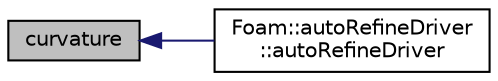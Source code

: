 digraph "curvature"
{
  bgcolor="transparent";
  edge [fontname="Helvetica",fontsize="10",labelfontname="Helvetica",labelfontsize="10"];
  node [fontname="Helvetica",fontsize="10",shape=record];
  rankdir="LR";
  Node1 [label="curvature",height=0.2,width=0.4,color="black", fillcolor="grey75", style="filled", fontcolor="black"];
  Node1 -> Node2 [dir="back",color="midnightblue",fontsize="10",style="solid",fontname="Helvetica"];
  Node2 [label="Foam::autoRefineDriver\l::autoRefineDriver",height=0.2,width=0.4,color="black",URL="$a00088.html#af542d9b25af177ac01de22c65266603e",tooltip="Construct from components. "];
}
